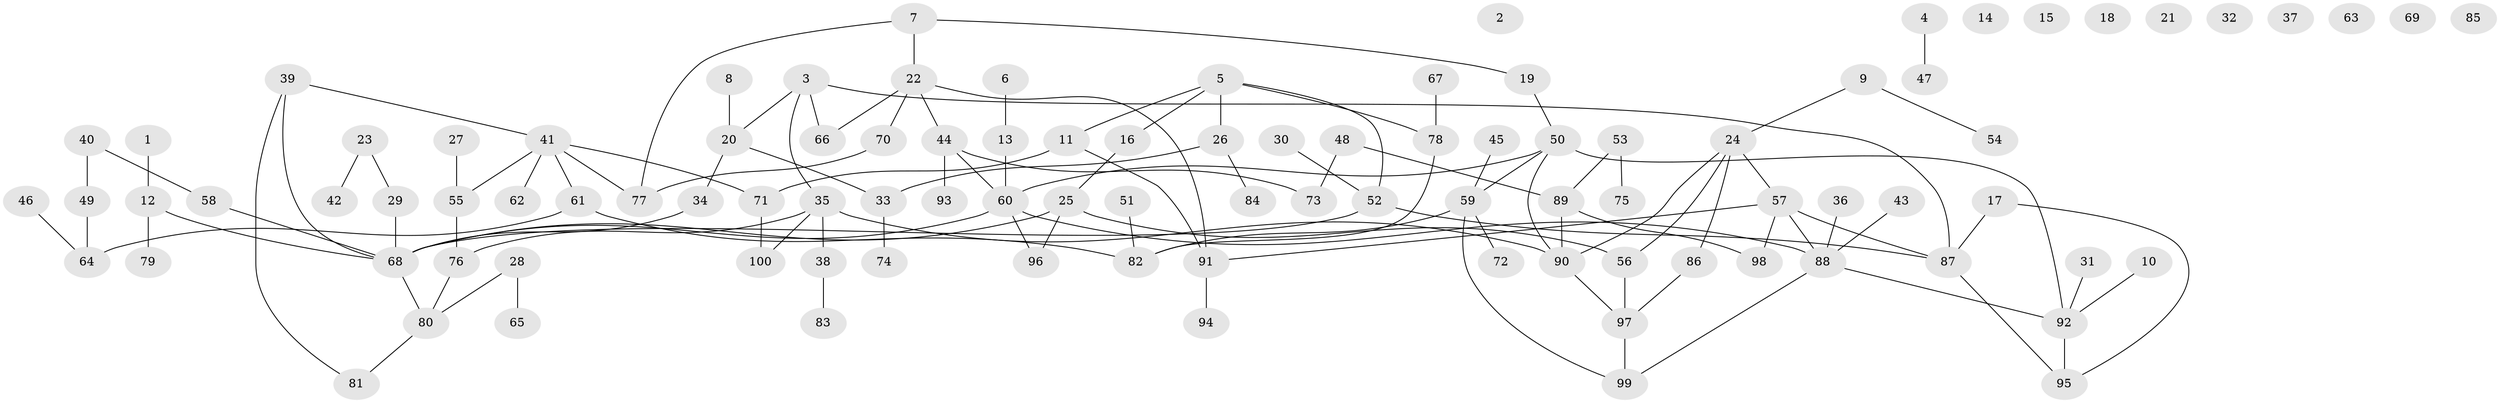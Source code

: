 // coarse degree distribution, {2: 0.1590909090909091, 0: 0.25, 11: 0.022727272727272728, 8: 0.06818181818181818, 1: 0.29545454545454547, 5: 0.06818181818181818, 9: 0.022727272727272728, 4: 0.09090909090909091, 6: 0.022727272727272728}
// Generated by graph-tools (version 1.1) at 2025/16/03/04/25 18:16:40]
// undirected, 100 vertices, 119 edges
graph export_dot {
graph [start="1"]
  node [color=gray90,style=filled];
  1;
  2;
  3;
  4;
  5;
  6;
  7;
  8;
  9;
  10;
  11;
  12;
  13;
  14;
  15;
  16;
  17;
  18;
  19;
  20;
  21;
  22;
  23;
  24;
  25;
  26;
  27;
  28;
  29;
  30;
  31;
  32;
  33;
  34;
  35;
  36;
  37;
  38;
  39;
  40;
  41;
  42;
  43;
  44;
  45;
  46;
  47;
  48;
  49;
  50;
  51;
  52;
  53;
  54;
  55;
  56;
  57;
  58;
  59;
  60;
  61;
  62;
  63;
  64;
  65;
  66;
  67;
  68;
  69;
  70;
  71;
  72;
  73;
  74;
  75;
  76;
  77;
  78;
  79;
  80;
  81;
  82;
  83;
  84;
  85;
  86;
  87;
  88;
  89;
  90;
  91;
  92;
  93;
  94;
  95;
  96;
  97;
  98;
  99;
  100;
  1 -- 12;
  3 -- 20;
  3 -- 35;
  3 -- 66;
  3 -- 87;
  4 -- 47;
  5 -- 11;
  5 -- 16;
  5 -- 26;
  5 -- 52;
  5 -- 78;
  6 -- 13;
  7 -- 19;
  7 -- 22;
  7 -- 77;
  8 -- 20;
  9 -- 24;
  9 -- 54;
  10 -- 92;
  11 -- 71;
  11 -- 91;
  12 -- 68;
  12 -- 79;
  13 -- 60;
  16 -- 25;
  17 -- 87;
  17 -- 95;
  19 -- 50;
  20 -- 33;
  20 -- 34;
  22 -- 44;
  22 -- 66;
  22 -- 70;
  22 -- 91;
  23 -- 29;
  23 -- 42;
  24 -- 56;
  24 -- 57;
  24 -- 86;
  24 -- 90;
  25 -- 56;
  25 -- 68;
  25 -- 96;
  26 -- 33;
  26 -- 84;
  27 -- 55;
  28 -- 65;
  28 -- 80;
  29 -- 68;
  30 -- 52;
  31 -- 92;
  33 -- 74;
  34 -- 68;
  35 -- 38;
  35 -- 76;
  35 -- 90;
  35 -- 100;
  36 -- 88;
  38 -- 83;
  39 -- 41;
  39 -- 68;
  39 -- 81;
  40 -- 49;
  40 -- 58;
  41 -- 55;
  41 -- 61;
  41 -- 62;
  41 -- 71;
  41 -- 77;
  43 -- 88;
  44 -- 60;
  44 -- 73;
  44 -- 93;
  45 -- 59;
  46 -- 64;
  48 -- 73;
  48 -- 89;
  49 -- 64;
  50 -- 59;
  50 -- 60;
  50 -- 90;
  50 -- 92;
  51 -- 82;
  52 -- 68;
  52 -- 87;
  53 -- 75;
  53 -- 89;
  55 -- 76;
  56 -- 97;
  57 -- 87;
  57 -- 88;
  57 -- 91;
  57 -- 98;
  58 -- 68;
  59 -- 72;
  59 -- 82;
  59 -- 99;
  60 -- 68;
  60 -- 88;
  60 -- 96;
  61 -- 64;
  61 -- 82;
  67 -- 78;
  68 -- 80;
  70 -- 77;
  71 -- 100;
  76 -- 80;
  78 -- 82;
  80 -- 81;
  86 -- 97;
  87 -- 95;
  88 -- 92;
  88 -- 99;
  89 -- 90;
  89 -- 98;
  90 -- 97;
  91 -- 94;
  92 -- 95;
  97 -- 99;
}
